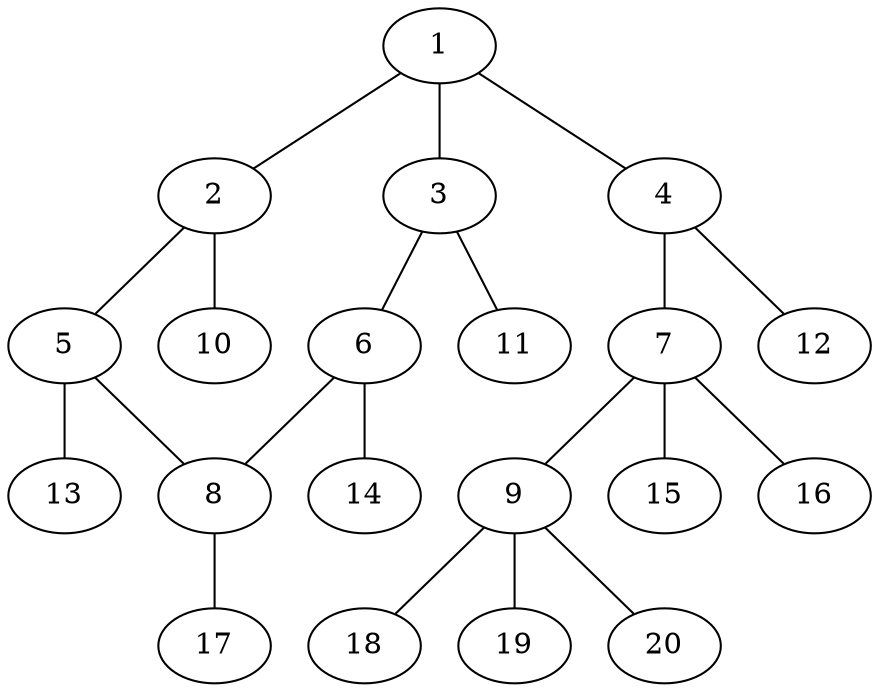 graph molecule_474 {
	1	 [chem=C];
	2	 [chem=C];
	1 -- 2	 [valence=2];
	3	 [chem=C];
	1 -- 3	 [valence=1];
	4	 [chem=N];
	1 -- 4	 [valence=1];
	5	 [chem=C];
	2 -- 5	 [valence=1];
	10	 [chem=H];
	2 -- 10	 [valence=1];
	6	 [chem=C];
	3 -- 6	 [valence=2];
	11	 [chem=H];
	3 -- 11	 [valence=1];
	7	 [chem=C];
	4 -- 7	 [valence=1];
	12	 [chem=H];
	4 -- 12	 [valence=1];
	8	 [chem=C];
	5 -- 8	 [valence=2];
	13	 [chem=H];
	5 -- 13	 [valence=1];
	6 -- 8	 [valence=1];
	14	 [chem=H];
	6 -- 14	 [valence=1];
	9	 [chem=C];
	7 -- 9	 [valence=1];
	15	 [chem=H];
	7 -- 15	 [valence=1];
	16	 [chem=H];
	7 -- 16	 [valence=1];
	17	 [chem=H];
	8 -- 17	 [valence=1];
	18	 [chem=H];
	9 -- 18	 [valence=1];
	19	 [chem=H];
	9 -- 19	 [valence=1];
	20	 [chem=H];
	9 -- 20	 [valence=1];
}
